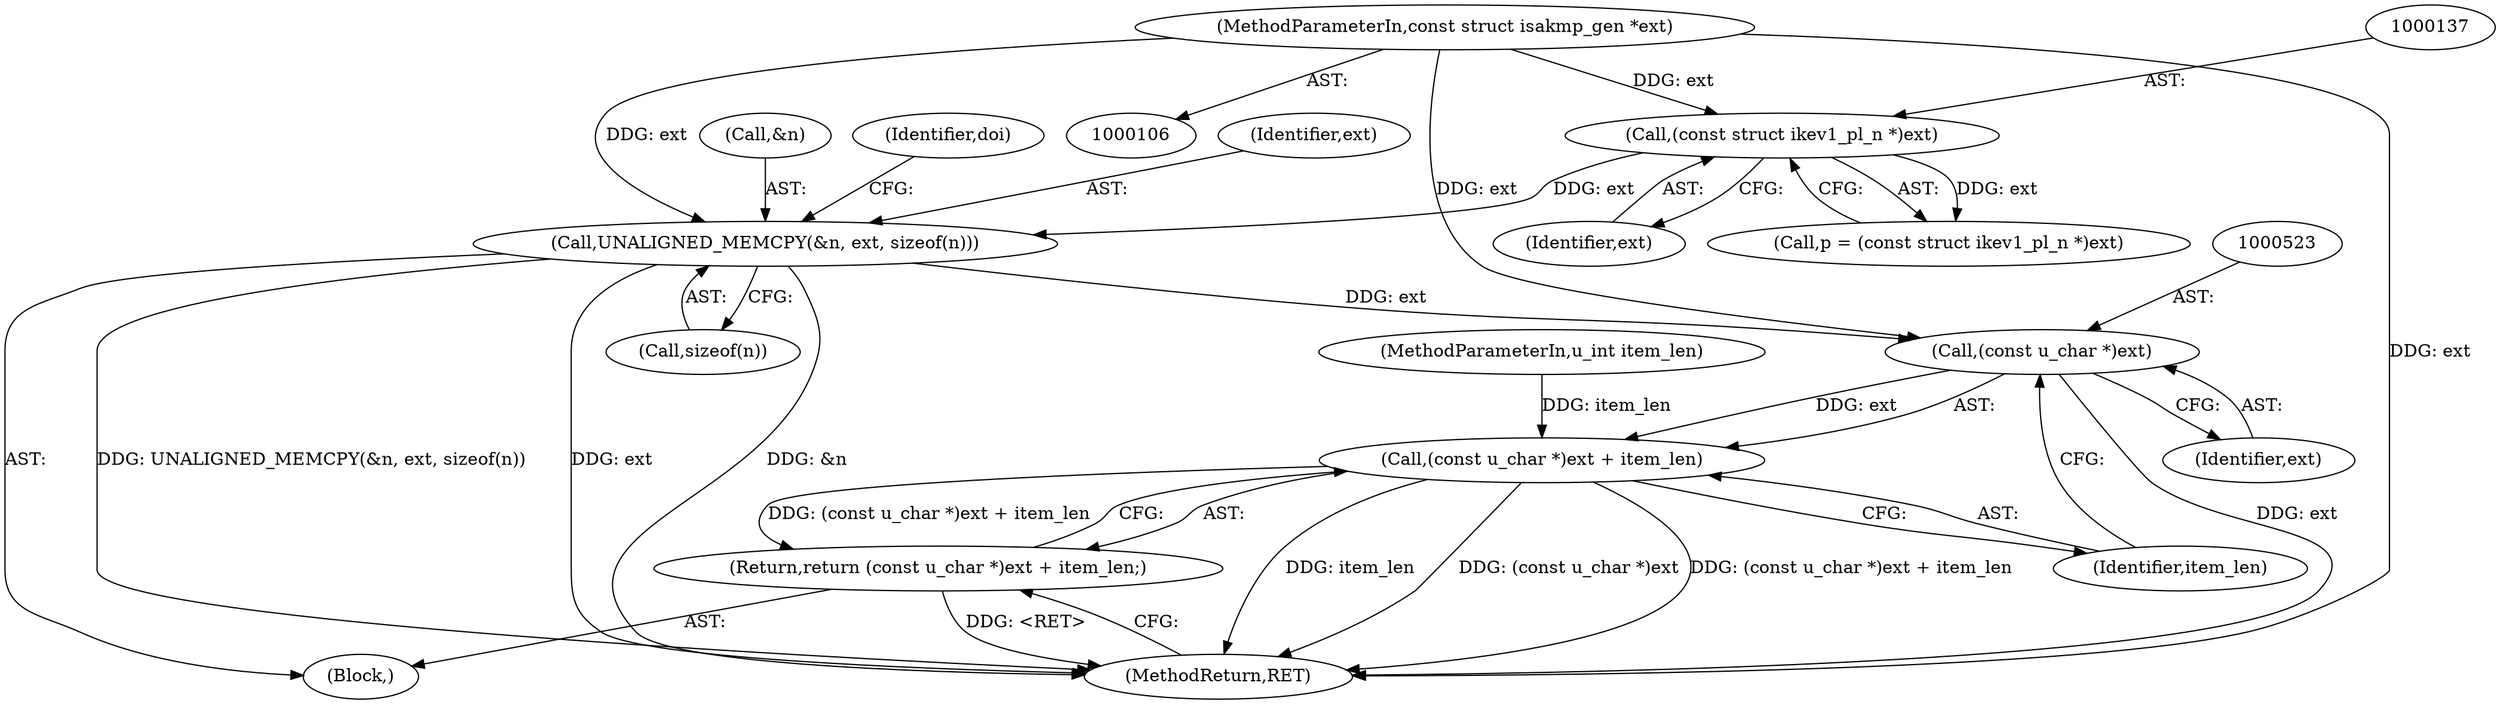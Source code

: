 digraph "0_tcpdump_e0a5a02b0fc1900a69d6c37ed0aab36fb8494e6d_1@pointer" {
"1000142" [label="(Call,UNALIGNED_MEMCPY(&n, ext, sizeof(n)))"];
"1000136" [label="(Call,(const struct ikev1_pl_n *)ext)"];
"1000109" [label="(MethodParameterIn,const struct isakmp_gen *ext)"];
"1000522" [label="(Call,(const u_char *)ext)"];
"1000521" [label="(Call,(const u_char *)ext + item_len)"];
"1000520" [label="(Return,return (const u_char *)ext + item_len;)"];
"1000142" [label="(Call,UNALIGNED_MEMCPY(&n, ext, sizeof(n)))"];
"1000536" [label="(MethodReturn,RET)"];
"1000520" [label="(Return,return (const u_char *)ext + item_len;)"];
"1000138" [label="(Identifier,ext)"];
"1000109" [label="(MethodParameterIn,const struct isakmp_gen *ext)"];
"1000143" [label="(Call,&n)"];
"1000522" [label="(Call,(const u_char *)ext)"];
"1000116" [label="(Block,)"];
"1000136" [label="(Call,(const struct ikev1_pl_n *)ext)"];
"1000521" [label="(Call,(const u_char *)ext + item_len)"];
"1000134" [label="(Call,p = (const struct ikev1_pl_n *)ext)"];
"1000524" [label="(Identifier,ext)"];
"1000525" [label="(Identifier,item_len)"];
"1000110" [label="(MethodParameterIn,u_int item_len)"];
"1000149" [label="(Identifier,doi)"];
"1000145" [label="(Identifier,ext)"];
"1000146" [label="(Call,sizeof(n))"];
"1000142" -> "1000116"  [label="AST: "];
"1000142" -> "1000146"  [label="CFG: "];
"1000143" -> "1000142"  [label="AST: "];
"1000145" -> "1000142"  [label="AST: "];
"1000146" -> "1000142"  [label="AST: "];
"1000149" -> "1000142"  [label="CFG: "];
"1000142" -> "1000536"  [label="DDG: UNALIGNED_MEMCPY(&n, ext, sizeof(n))"];
"1000142" -> "1000536"  [label="DDG: ext"];
"1000142" -> "1000536"  [label="DDG: &n"];
"1000136" -> "1000142"  [label="DDG: ext"];
"1000109" -> "1000142"  [label="DDG: ext"];
"1000142" -> "1000522"  [label="DDG: ext"];
"1000136" -> "1000134"  [label="AST: "];
"1000136" -> "1000138"  [label="CFG: "];
"1000137" -> "1000136"  [label="AST: "];
"1000138" -> "1000136"  [label="AST: "];
"1000134" -> "1000136"  [label="CFG: "];
"1000136" -> "1000134"  [label="DDG: ext"];
"1000109" -> "1000136"  [label="DDG: ext"];
"1000109" -> "1000106"  [label="AST: "];
"1000109" -> "1000536"  [label="DDG: ext"];
"1000109" -> "1000522"  [label="DDG: ext"];
"1000522" -> "1000521"  [label="AST: "];
"1000522" -> "1000524"  [label="CFG: "];
"1000523" -> "1000522"  [label="AST: "];
"1000524" -> "1000522"  [label="AST: "];
"1000525" -> "1000522"  [label="CFG: "];
"1000522" -> "1000536"  [label="DDG: ext"];
"1000522" -> "1000521"  [label="DDG: ext"];
"1000521" -> "1000520"  [label="AST: "];
"1000521" -> "1000525"  [label="CFG: "];
"1000525" -> "1000521"  [label="AST: "];
"1000520" -> "1000521"  [label="CFG: "];
"1000521" -> "1000536"  [label="DDG: item_len"];
"1000521" -> "1000536"  [label="DDG: (const u_char *)ext"];
"1000521" -> "1000536"  [label="DDG: (const u_char *)ext + item_len"];
"1000521" -> "1000520"  [label="DDG: (const u_char *)ext + item_len"];
"1000110" -> "1000521"  [label="DDG: item_len"];
"1000520" -> "1000116"  [label="AST: "];
"1000536" -> "1000520"  [label="CFG: "];
"1000520" -> "1000536"  [label="DDG: <RET>"];
}
